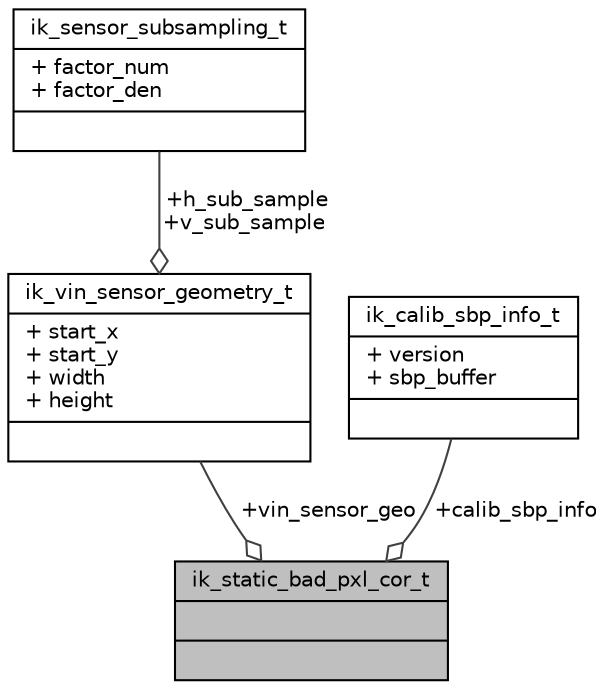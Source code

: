 digraph "ik_static_bad_pxl_cor_t"
{
 // INTERACTIVE_SVG=YES
 // LATEX_PDF_SIZE
  bgcolor="transparent";
  edge [fontname="Helvetica",fontsize="10",labelfontname="Helvetica",labelfontsize="10"];
  node [fontname="Helvetica",fontsize="10",shape=record];
  Node1 [label="{ik_static_bad_pxl_cor_t\n||}",height=0.2,width=0.4,color="black", fillcolor="grey75", style="filled", fontcolor="black",tooltip=" "];
  Node2 -> Node1 [color="grey25",fontsize="10",style="solid",label=" +vin_sensor_geo" ,arrowhead="odiamond",fontname="Helvetica"];
  Node2 [label="{ik_vin_sensor_geometry_t\n|+ start_x\l+ start_y\l+ width\l+ height\l|}",height=0.2,width=0.4,color="black",URL="$d2/d80/structik__vin__sensor__geometry__t.html",tooltip=" "];
  Node3 -> Node2 [color="grey25",fontsize="10",style="solid",label=" +h_sub_sample\n+v_sub_sample" ,arrowhead="odiamond",fontname="Helvetica"];
  Node3 [label="{ik_sensor_subsampling_t\n|+ factor_num\l+ factor_den\l|}",height=0.2,width=0.4,color="black",URL="$da/db4/structik__sensor__subsampling__t.html",tooltip=" "];
  Node4 -> Node1 [color="grey25",fontsize="10",style="solid",label=" +calib_sbp_info" ,arrowhead="odiamond",fontname="Helvetica"];
  Node4 [label="{ik_calib_sbp_info_t\n|+ version\l+ sbp_buffer\l|}",height=0.2,width=0.4,color="black",URL="$df/d6f/structik__calib__sbp__info__t.html",tooltip=" "];
}

